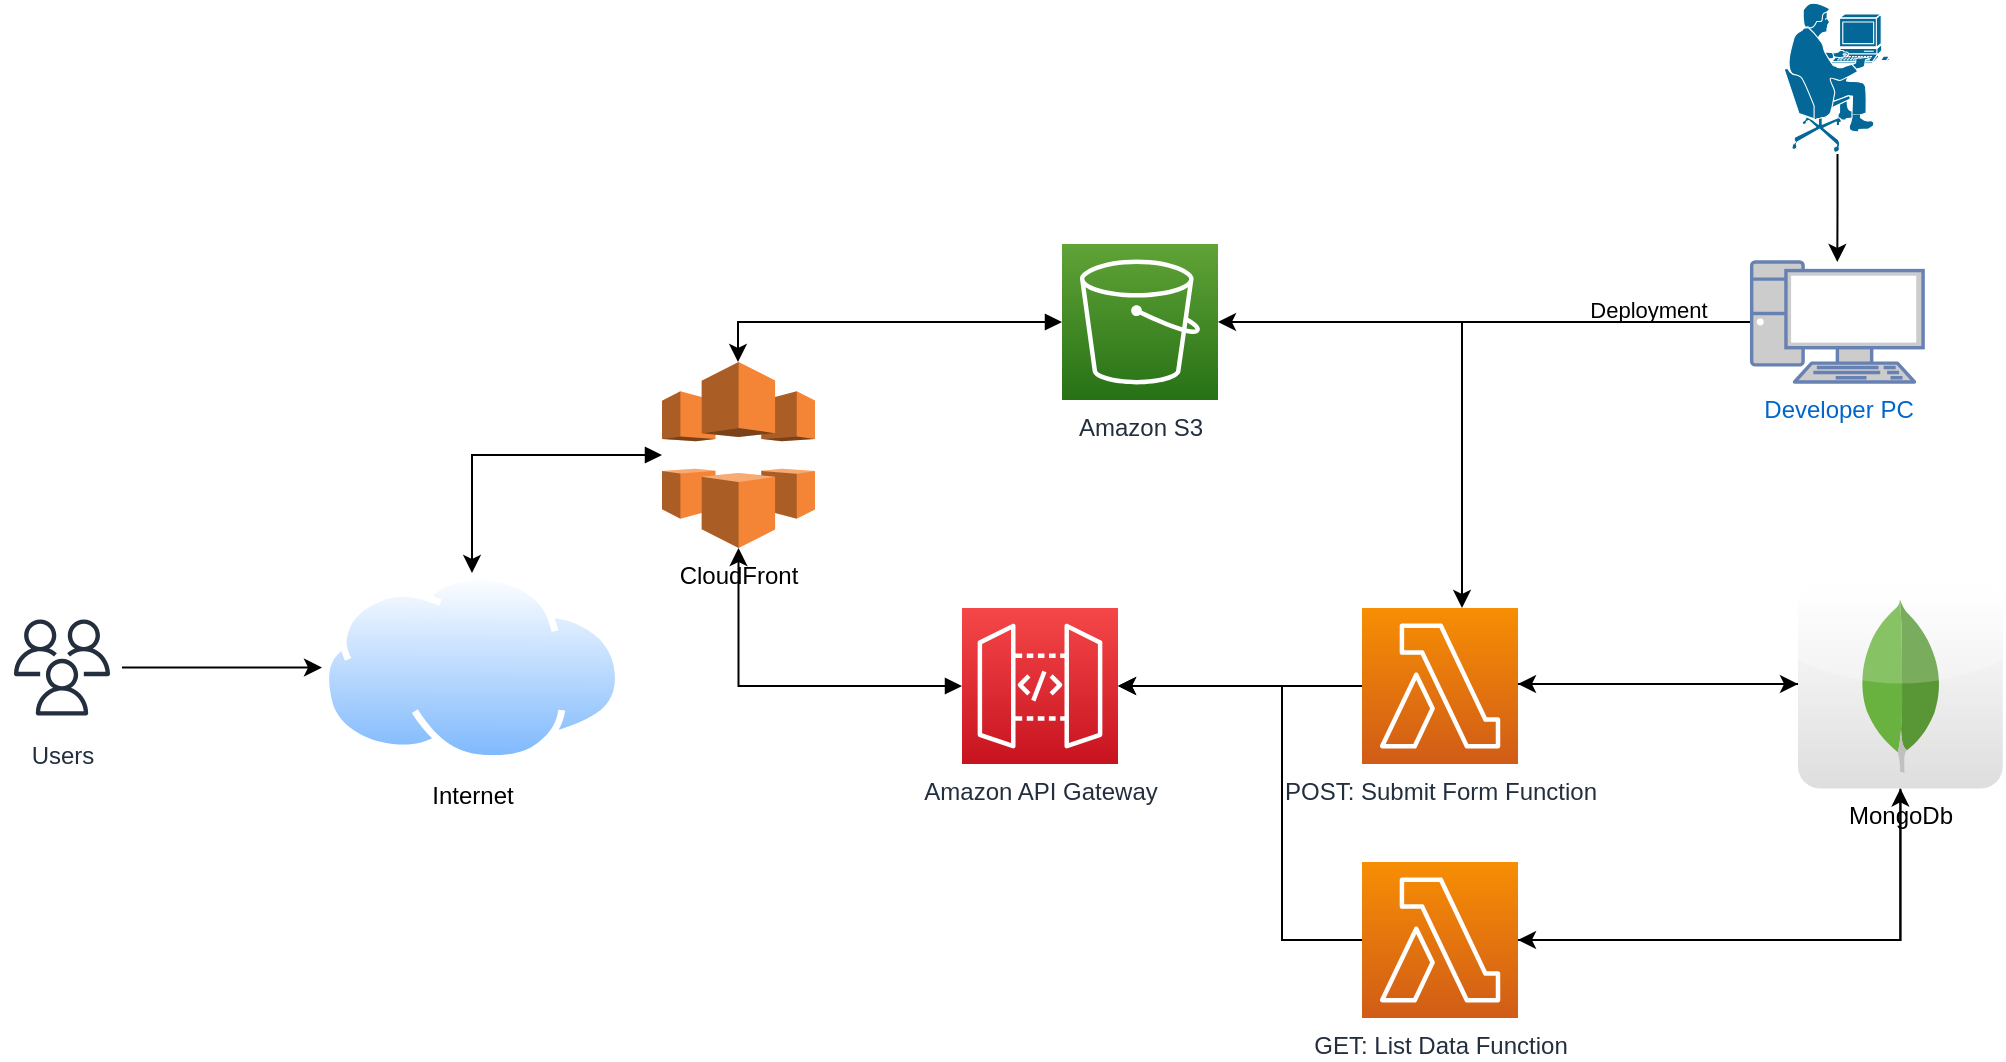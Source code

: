<mxfile version="13.9.9" type="device"><diagram id="7pCxe4HoLLdBMeYExQzb" name="Page-1"><mxGraphModel dx="1245" dy="228" grid="1" gridSize="10" guides="1" tooltips="1" connect="1" arrows="1" fold="1" page="1" pageScale="1" pageWidth="850" pageHeight="1100" math="0" shadow="0"><root><mxCell id="0"/><mxCell id="1" parent="0"/><mxCell id="y9TEUbQrZNTfedfwm1Lq-6" style="edgeStyle=orthogonalEdgeStyle;rounded=0;orthogonalLoop=1;jettySize=auto;html=1;" parent="1" source="y9TEUbQrZNTfedfwm1Lq-1" target="y9TEUbQrZNTfedfwm1Lq-4" edge="1"><mxGeometry relative="1" as="geometry"/></mxCell><mxCell id="y9TEUbQrZNTfedfwm1Lq-1" value="Users" style="outlineConnect=0;fontColor=#232F3E;gradientColor=none;strokeColor=#232F3E;fillColor=#ffffff;dashed=0;verticalLabelPosition=bottom;verticalAlign=top;align=center;html=1;fontSize=12;fontStyle=0;aspect=fixed;shape=mxgraph.aws4.resourceIcon;resIcon=mxgraph.aws4.users;" parent="1" vertex="1"><mxGeometry x="-500.0" y="598.75" width="60" height="60" as="geometry"/></mxCell><mxCell id="zesCg4ONG_tkglqv0pzW-24" style="edgeStyle=orthogonalEdgeStyle;rounded=0;orthogonalLoop=1;jettySize=auto;html=1;startArrow=block;startFill=1;" parent="1" source="y9TEUbQrZNTfedfwm1Lq-2" target="zesCg4ONG_tkglqv0pzW-21" edge="1"><mxGeometry relative="1" as="geometry"><Array as="points"><mxPoint x="-132" y="456"/></Array></mxGeometry></mxCell><mxCell id="y9TEUbQrZNTfedfwm1Lq-2" value="Amazon S3" style="outlineConnect=0;fontColor=#232F3E;gradientColor=#60A337;gradientDirection=north;fillColor=#277116;strokeColor=#ffffff;dashed=0;verticalLabelPosition=bottom;verticalAlign=top;align=center;html=1;fontSize=12;fontStyle=0;aspect=fixed;shape=mxgraph.aws4.resourceIcon;resIcon=mxgraph.aws4.s3;" parent="1" vertex="1"><mxGeometry x="30" y="417" width="78" height="78" as="geometry"/></mxCell><mxCell id="y9TEUbQrZNTfedfwm1Lq-9" style="edgeStyle=orthogonalEdgeStyle;rounded=0;orthogonalLoop=1;jettySize=auto;html=1;" parent="1" source="y9TEUbQrZNTfedfwm1Lq-3" target="zesCg4ONG_tkglqv0pzW-20" edge="1"><mxGeometry relative="1" as="geometry"><mxPoint x="397" y="637" as="targetPoint"/><Array as="points"><mxPoint x="380" y="637"/><mxPoint x="380" y="637"/></Array></mxGeometry></mxCell><mxCell id="y9TEUbQrZNTfedfwm1Lq-10" style="edgeStyle=orthogonalEdgeStyle;rounded=0;orthogonalLoop=1;jettySize=auto;html=1;" parent="1" source="y9TEUbQrZNTfedfwm1Lq-3" target="zesCg4ONG_tkglqv0pzW-18" edge="1"><mxGeometry relative="1" as="geometry"/></mxCell><mxCell id="y9TEUbQrZNTfedfwm1Lq-3" value="POST: Submit Form Function" style="outlineConnect=0;fontColor=#232F3E;gradientColor=#F78E04;gradientDirection=north;fillColor=#D05C17;strokeColor=#ffffff;dashed=0;verticalLabelPosition=bottom;verticalAlign=top;align=center;html=1;fontSize=12;fontStyle=0;aspect=fixed;shape=mxgraph.aws4.resourceIcon;resIcon=mxgraph.aws4.lambda;" parent="1" vertex="1"><mxGeometry x="180" y="599" width="78" height="78" as="geometry"/></mxCell><mxCell id="y9TEUbQrZNTfedfwm1Lq-4" value="Internet" style="aspect=fixed;perimeter=ellipsePerimeter;html=1;align=center;shadow=0;dashed=0;spacingTop=3;image;image=img/lib/active_directory/internet_cloud.svg;" parent="1" vertex="1"><mxGeometry x="-340" y="581.5" width="150" height="94.5" as="geometry"/></mxCell><mxCell id="y9TEUbQrZNTfedfwm1Lq-11" style="edgeStyle=orthogonalEdgeStyle;rounded=0;orthogonalLoop=1;jettySize=auto;html=1;" parent="1" source="zesCg4ONG_tkglqv0pzW-20" target="y9TEUbQrZNTfedfwm1Lq-3" edge="1"><mxGeometry relative="1" as="geometry"><mxPoint x="397" y="637" as="sourcePoint"/><Array as="points"><mxPoint x="380" y="637"/><mxPoint x="380" y="637"/></Array></mxGeometry></mxCell><mxCell id="zesCg4ONG_tkglqv0pzW-16" style="edgeStyle=orthogonalEdgeStyle;rounded=0;orthogonalLoop=1;jettySize=auto;html=1;" parent="1" source="zesCg4ONG_tkglqv0pzW-20" target="zesCg4ONG_tkglqv0pzW-12" edge="1"><mxGeometry relative="1" as="geometry"><mxPoint x="438.029" y="676" as="sourcePoint"/><Array as="points"><mxPoint x="450" y="765"/></Array></mxGeometry></mxCell><mxCell id="zesCg4ONG_tkglqv0pzW-5" style="edgeStyle=orthogonalEdgeStyle;rounded=0;orthogonalLoop=1;jettySize=auto;html=1;" parent="1" source="zesCg4ONG_tkglqv0pzW-1" target="zesCg4ONG_tkglqv0pzW-2" edge="1"><mxGeometry relative="1" as="geometry"/></mxCell><mxCell id="zesCg4ONG_tkglqv0pzW-1" value="" style="shape=mxgraph.cisco.people.pc_man;html=1;pointerEvents=1;dashed=0;fillColor=#036897;strokeColor=#ffffff;strokeWidth=2;verticalLabelPosition=bottom;verticalAlign=top;align=center;outlineConnect=0;" parent="1" vertex="1"><mxGeometry x="391.16" y="296" width="53.05" height="76" as="geometry"/></mxCell><mxCell id="zesCg4ONG_tkglqv0pzW-6" style="edgeStyle=orthogonalEdgeStyle;rounded=0;orthogonalLoop=1;jettySize=auto;html=1;" parent="1" source="zesCg4ONG_tkglqv0pzW-2" target="y9TEUbQrZNTfedfwm1Lq-2" edge="1"><mxGeometry relative="1" as="geometry"/></mxCell><mxCell id="zesCg4ONG_tkglqv0pzW-9" value="Deployment" style="edgeLabel;html=1;align=center;verticalAlign=middle;resizable=0;points=[];" parent="zesCg4ONG_tkglqv0pzW-6" vertex="1" connectable="0"><mxGeometry x="-0.486" y="1" relative="1" as="geometry"><mxPoint x="16" y="-7" as="offset"/></mxGeometry></mxCell><mxCell id="zesCg4ONG_tkglqv0pzW-11" style="edgeStyle=orthogonalEdgeStyle;rounded=0;orthogonalLoop=1;jettySize=auto;html=1;" parent="1" source="zesCg4ONG_tkglqv0pzW-2" target="y9TEUbQrZNTfedfwm1Lq-3" edge="1"><mxGeometry relative="1" as="geometry"><Array as="points"><mxPoint x="230" y="456"/></Array></mxGeometry></mxCell><mxCell id="zesCg4ONG_tkglqv0pzW-2" value="Developer PC" style="fontColor=#0066CC;verticalAlign=top;verticalLabelPosition=bottom;labelPosition=center;align=center;html=1;outlineConnect=0;fillColor=#CCCCCC;strokeColor=#6881B3;gradientColor=none;gradientDirection=north;strokeWidth=2;shape=mxgraph.networks.pc;" parent="1" vertex="1"><mxGeometry x="374.835" y="426" width="85.71" height="60" as="geometry"/></mxCell><mxCell id="zesCg4ONG_tkglqv0pzW-15" style="edgeStyle=orthogonalEdgeStyle;rounded=0;orthogonalLoop=1;jettySize=auto;html=1;" parent="1" source="zesCg4ONG_tkglqv0pzW-12" target="zesCg4ONG_tkglqv0pzW-20" edge="1"><mxGeometry relative="1" as="geometry"><mxPoint x="438" y="676" as="targetPoint"/></mxGeometry></mxCell><mxCell id="zesCg4ONG_tkglqv0pzW-17" style="edgeStyle=orthogonalEdgeStyle;rounded=0;orthogonalLoop=1;jettySize=auto;html=1;" parent="1" source="zesCg4ONG_tkglqv0pzW-12" target="zesCg4ONG_tkglqv0pzW-18" edge="1"><mxGeometry relative="1" as="geometry"><Array as="points"><mxPoint x="140" y="765"/><mxPoint x="140" y="638"/></Array></mxGeometry></mxCell><mxCell id="zesCg4ONG_tkglqv0pzW-12" value="GET: List Data Function" style="outlineConnect=0;fontColor=#232F3E;gradientColor=#F78E04;gradientDirection=north;fillColor=#D05C17;strokeColor=#ffffff;dashed=0;verticalLabelPosition=bottom;verticalAlign=top;align=center;html=1;fontSize=12;fontStyle=0;aspect=fixed;shape=mxgraph.aws4.resourceIcon;resIcon=mxgraph.aws4.lambda;" parent="1" vertex="1"><mxGeometry x="180" y="726" width="78" height="78" as="geometry"/></mxCell><mxCell id="zesCg4ONG_tkglqv0pzW-25" style="edgeStyle=orthogonalEdgeStyle;rounded=0;orthogonalLoop=1;jettySize=auto;html=1;startArrow=block;startFill=1;" parent="1" source="zesCg4ONG_tkglqv0pzW-18" target="zesCg4ONG_tkglqv0pzW-21" edge="1"><mxGeometry relative="1" as="geometry"/></mxCell><mxCell id="zesCg4ONG_tkglqv0pzW-18" value="Amazon API Gateway" style="outlineConnect=0;fontColor=#232F3E;gradientColor=#F54749;gradientDirection=north;fillColor=#C7131F;strokeColor=#ffffff;dashed=0;verticalLabelPosition=bottom;verticalAlign=top;align=center;html=1;fontSize=12;fontStyle=0;aspect=fixed;shape=mxgraph.aws4.resourceIcon;resIcon=mxgraph.aws4.api_gateway;" parent="1" vertex="1"><mxGeometry x="-20" y="599" width="78" height="78" as="geometry"/></mxCell><mxCell id="zesCg4ONG_tkglqv0pzW-20" value="MongoDb" style="dashed=0;outlineConnect=0;html=1;align=center;labelPosition=center;verticalLabelPosition=bottom;verticalAlign=top;shape=mxgraph.webicons.mongodb;gradientColor=#DFDEDE" parent="1" vertex="1"><mxGeometry x="398" y="586.8" width="102.4" height="102.4" as="geometry"/></mxCell><mxCell id="zesCg4ONG_tkglqv0pzW-22" style="edgeStyle=orthogonalEdgeStyle;rounded=0;orthogonalLoop=1;jettySize=auto;html=1;startArrow=block;startFill=1;" parent="1" source="zesCg4ONG_tkglqv0pzW-21" target="y9TEUbQrZNTfedfwm1Lq-4" edge="1"><mxGeometry relative="1" as="geometry"/></mxCell><mxCell id="zesCg4ONG_tkglqv0pzW-21" value="CloudFront" style="outlineConnect=0;dashed=0;verticalLabelPosition=bottom;verticalAlign=top;align=center;html=1;shape=mxgraph.aws3.cloudfront;fillColor=#F58536;gradientColor=none;" parent="1" vertex="1"><mxGeometry x="-170" y="476" width="76.5" height="93" as="geometry"/></mxCell></root></mxGraphModel></diagram></mxfile>
